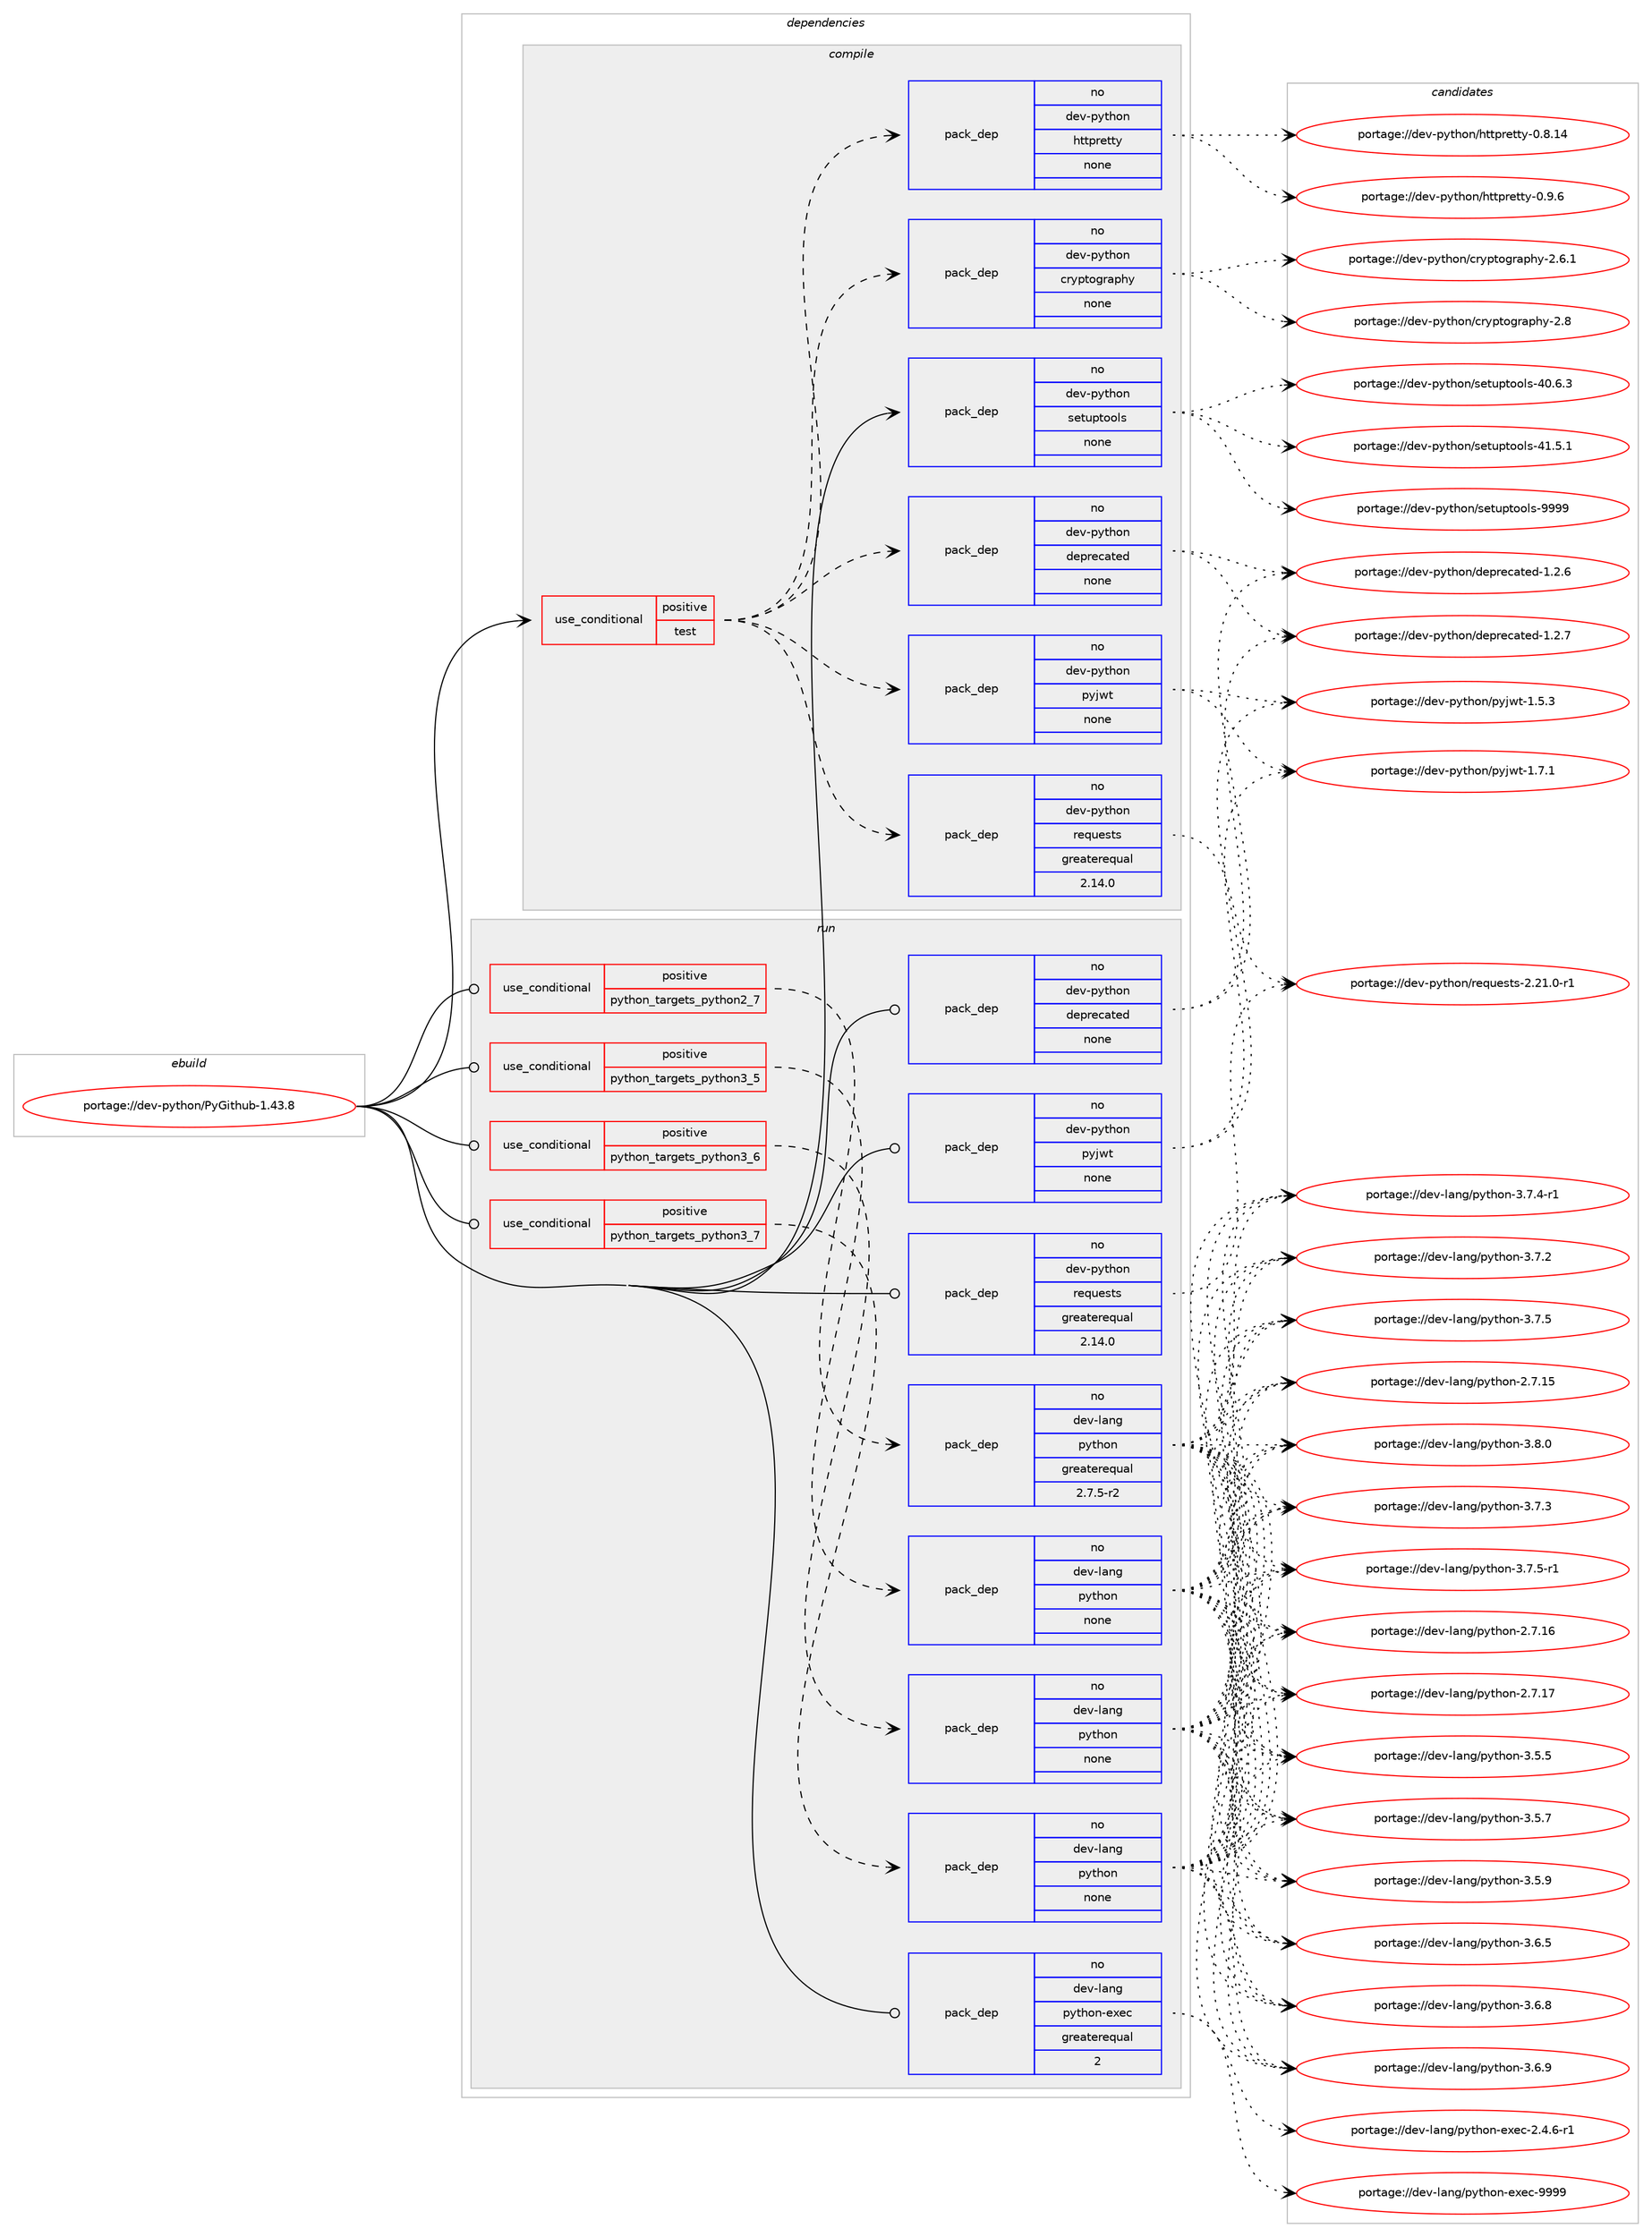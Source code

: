 digraph prolog {

# *************
# Graph options
# *************

newrank=true;
concentrate=true;
compound=true;
graph [rankdir=LR,fontname=Helvetica,fontsize=10,ranksep=1.5];#, ranksep=2.5, nodesep=0.2];
edge  [arrowhead=vee];
node  [fontname=Helvetica,fontsize=10];

# **********
# The ebuild
# **********

subgraph cluster_leftcol {
color=gray;
label=<<i>ebuild</i>>;
id [label="portage://dev-python/PyGithub-1.43.8", color=red, width=4, href="../dev-python/PyGithub-1.43.8.svg"];
}

# ****************
# The dependencies
# ****************

subgraph cluster_midcol {
color=gray;
label=<<i>dependencies</i>>;
subgraph cluster_compile {
fillcolor="#eeeeee";
style=filled;
label=<<i>compile</i>>;
subgraph cond24974 {
dependency127795 [label=<<TABLE BORDER="0" CELLBORDER="1" CELLSPACING="0" CELLPADDING="4"><TR><TD ROWSPAN="3" CELLPADDING="10">use_conditional</TD></TR><TR><TD>positive</TD></TR><TR><TD>test</TD></TR></TABLE>>, shape=none, color=red];
subgraph pack99518 {
dependency127796 [label=<<TABLE BORDER="0" CELLBORDER="1" CELLSPACING="0" CELLPADDING="4" WIDTH="220"><TR><TD ROWSPAN="6" CELLPADDING="30">pack_dep</TD></TR><TR><TD WIDTH="110">no</TD></TR><TR><TD>dev-python</TD></TR><TR><TD>deprecated</TD></TR><TR><TD>none</TD></TR><TR><TD></TD></TR></TABLE>>, shape=none, color=blue];
}
dependency127795:e -> dependency127796:w [weight=20,style="dashed",arrowhead="vee"];
subgraph pack99519 {
dependency127797 [label=<<TABLE BORDER="0" CELLBORDER="1" CELLSPACING="0" CELLPADDING="4" WIDTH="220"><TR><TD ROWSPAN="6" CELLPADDING="30">pack_dep</TD></TR><TR><TD WIDTH="110">no</TD></TR><TR><TD>dev-python</TD></TR><TR><TD>pyjwt</TD></TR><TR><TD>none</TD></TR><TR><TD></TD></TR></TABLE>>, shape=none, color=blue];
}
dependency127795:e -> dependency127797:w [weight=20,style="dashed",arrowhead="vee"];
subgraph pack99520 {
dependency127798 [label=<<TABLE BORDER="0" CELLBORDER="1" CELLSPACING="0" CELLPADDING="4" WIDTH="220"><TR><TD ROWSPAN="6" CELLPADDING="30">pack_dep</TD></TR><TR><TD WIDTH="110">no</TD></TR><TR><TD>dev-python</TD></TR><TR><TD>requests</TD></TR><TR><TD>greaterequal</TD></TR><TR><TD>2.14.0</TD></TR></TABLE>>, shape=none, color=blue];
}
dependency127795:e -> dependency127798:w [weight=20,style="dashed",arrowhead="vee"];
subgraph pack99521 {
dependency127799 [label=<<TABLE BORDER="0" CELLBORDER="1" CELLSPACING="0" CELLPADDING="4" WIDTH="220"><TR><TD ROWSPAN="6" CELLPADDING="30">pack_dep</TD></TR><TR><TD WIDTH="110">no</TD></TR><TR><TD>dev-python</TD></TR><TR><TD>cryptography</TD></TR><TR><TD>none</TD></TR><TR><TD></TD></TR></TABLE>>, shape=none, color=blue];
}
dependency127795:e -> dependency127799:w [weight=20,style="dashed",arrowhead="vee"];
subgraph pack99522 {
dependency127800 [label=<<TABLE BORDER="0" CELLBORDER="1" CELLSPACING="0" CELLPADDING="4" WIDTH="220"><TR><TD ROWSPAN="6" CELLPADDING="30">pack_dep</TD></TR><TR><TD WIDTH="110">no</TD></TR><TR><TD>dev-python</TD></TR><TR><TD>httpretty</TD></TR><TR><TD>none</TD></TR><TR><TD></TD></TR></TABLE>>, shape=none, color=blue];
}
dependency127795:e -> dependency127800:w [weight=20,style="dashed",arrowhead="vee"];
}
id:e -> dependency127795:w [weight=20,style="solid",arrowhead="vee"];
subgraph pack99523 {
dependency127801 [label=<<TABLE BORDER="0" CELLBORDER="1" CELLSPACING="0" CELLPADDING="4" WIDTH="220"><TR><TD ROWSPAN="6" CELLPADDING="30">pack_dep</TD></TR><TR><TD WIDTH="110">no</TD></TR><TR><TD>dev-python</TD></TR><TR><TD>setuptools</TD></TR><TR><TD>none</TD></TR><TR><TD></TD></TR></TABLE>>, shape=none, color=blue];
}
id:e -> dependency127801:w [weight=20,style="solid",arrowhead="vee"];
}
subgraph cluster_compileandrun {
fillcolor="#eeeeee";
style=filled;
label=<<i>compile and run</i>>;
}
subgraph cluster_run {
fillcolor="#eeeeee";
style=filled;
label=<<i>run</i>>;
subgraph cond24975 {
dependency127802 [label=<<TABLE BORDER="0" CELLBORDER="1" CELLSPACING="0" CELLPADDING="4"><TR><TD ROWSPAN="3" CELLPADDING="10">use_conditional</TD></TR><TR><TD>positive</TD></TR><TR><TD>python_targets_python2_7</TD></TR></TABLE>>, shape=none, color=red];
subgraph pack99524 {
dependency127803 [label=<<TABLE BORDER="0" CELLBORDER="1" CELLSPACING="0" CELLPADDING="4" WIDTH="220"><TR><TD ROWSPAN="6" CELLPADDING="30">pack_dep</TD></TR><TR><TD WIDTH="110">no</TD></TR><TR><TD>dev-lang</TD></TR><TR><TD>python</TD></TR><TR><TD>greaterequal</TD></TR><TR><TD>2.7.5-r2</TD></TR></TABLE>>, shape=none, color=blue];
}
dependency127802:e -> dependency127803:w [weight=20,style="dashed",arrowhead="vee"];
}
id:e -> dependency127802:w [weight=20,style="solid",arrowhead="odot"];
subgraph cond24976 {
dependency127804 [label=<<TABLE BORDER="0" CELLBORDER="1" CELLSPACING="0" CELLPADDING="4"><TR><TD ROWSPAN="3" CELLPADDING="10">use_conditional</TD></TR><TR><TD>positive</TD></TR><TR><TD>python_targets_python3_5</TD></TR></TABLE>>, shape=none, color=red];
subgraph pack99525 {
dependency127805 [label=<<TABLE BORDER="0" CELLBORDER="1" CELLSPACING="0" CELLPADDING="4" WIDTH="220"><TR><TD ROWSPAN="6" CELLPADDING="30">pack_dep</TD></TR><TR><TD WIDTH="110">no</TD></TR><TR><TD>dev-lang</TD></TR><TR><TD>python</TD></TR><TR><TD>none</TD></TR><TR><TD></TD></TR></TABLE>>, shape=none, color=blue];
}
dependency127804:e -> dependency127805:w [weight=20,style="dashed",arrowhead="vee"];
}
id:e -> dependency127804:w [weight=20,style="solid",arrowhead="odot"];
subgraph cond24977 {
dependency127806 [label=<<TABLE BORDER="0" CELLBORDER="1" CELLSPACING="0" CELLPADDING="4"><TR><TD ROWSPAN="3" CELLPADDING="10">use_conditional</TD></TR><TR><TD>positive</TD></TR><TR><TD>python_targets_python3_6</TD></TR></TABLE>>, shape=none, color=red];
subgraph pack99526 {
dependency127807 [label=<<TABLE BORDER="0" CELLBORDER="1" CELLSPACING="0" CELLPADDING="4" WIDTH="220"><TR><TD ROWSPAN="6" CELLPADDING="30">pack_dep</TD></TR><TR><TD WIDTH="110">no</TD></TR><TR><TD>dev-lang</TD></TR><TR><TD>python</TD></TR><TR><TD>none</TD></TR><TR><TD></TD></TR></TABLE>>, shape=none, color=blue];
}
dependency127806:e -> dependency127807:w [weight=20,style="dashed",arrowhead="vee"];
}
id:e -> dependency127806:w [weight=20,style="solid",arrowhead="odot"];
subgraph cond24978 {
dependency127808 [label=<<TABLE BORDER="0" CELLBORDER="1" CELLSPACING="0" CELLPADDING="4"><TR><TD ROWSPAN="3" CELLPADDING="10">use_conditional</TD></TR><TR><TD>positive</TD></TR><TR><TD>python_targets_python3_7</TD></TR></TABLE>>, shape=none, color=red];
subgraph pack99527 {
dependency127809 [label=<<TABLE BORDER="0" CELLBORDER="1" CELLSPACING="0" CELLPADDING="4" WIDTH="220"><TR><TD ROWSPAN="6" CELLPADDING="30">pack_dep</TD></TR><TR><TD WIDTH="110">no</TD></TR><TR><TD>dev-lang</TD></TR><TR><TD>python</TD></TR><TR><TD>none</TD></TR><TR><TD></TD></TR></TABLE>>, shape=none, color=blue];
}
dependency127808:e -> dependency127809:w [weight=20,style="dashed",arrowhead="vee"];
}
id:e -> dependency127808:w [weight=20,style="solid",arrowhead="odot"];
subgraph pack99528 {
dependency127810 [label=<<TABLE BORDER="0" CELLBORDER="1" CELLSPACING="0" CELLPADDING="4" WIDTH="220"><TR><TD ROWSPAN="6" CELLPADDING="30">pack_dep</TD></TR><TR><TD WIDTH="110">no</TD></TR><TR><TD>dev-lang</TD></TR><TR><TD>python-exec</TD></TR><TR><TD>greaterequal</TD></TR><TR><TD>2</TD></TR></TABLE>>, shape=none, color=blue];
}
id:e -> dependency127810:w [weight=20,style="solid",arrowhead="odot"];
subgraph pack99529 {
dependency127811 [label=<<TABLE BORDER="0" CELLBORDER="1" CELLSPACING="0" CELLPADDING="4" WIDTH="220"><TR><TD ROWSPAN="6" CELLPADDING="30">pack_dep</TD></TR><TR><TD WIDTH="110">no</TD></TR><TR><TD>dev-python</TD></TR><TR><TD>deprecated</TD></TR><TR><TD>none</TD></TR><TR><TD></TD></TR></TABLE>>, shape=none, color=blue];
}
id:e -> dependency127811:w [weight=20,style="solid",arrowhead="odot"];
subgraph pack99530 {
dependency127812 [label=<<TABLE BORDER="0" CELLBORDER="1" CELLSPACING="0" CELLPADDING="4" WIDTH="220"><TR><TD ROWSPAN="6" CELLPADDING="30">pack_dep</TD></TR><TR><TD WIDTH="110">no</TD></TR><TR><TD>dev-python</TD></TR><TR><TD>pyjwt</TD></TR><TR><TD>none</TD></TR><TR><TD></TD></TR></TABLE>>, shape=none, color=blue];
}
id:e -> dependency127812:w [weight=20,style="solid",arrowhead="odot"];
subgraph pack99531 {
dependency127813 [label=<<TABLE BORDER="0" CELLBORDER="1" CELLSPACING="0" CELLPADDING="4" WIDTH="220"><TR><TD ROWSPAN="6" CELLPADDING="30">pack_dep</TD></TR><TR><TD WIDTH="110">no</TD></TR><TR><TD>dev-python</TD></TR><TR><TD>requests</TD></TR><TR><TD>greaterequal</TD></TR><TR><TD>2.14.0</TD></TR></TABLE>>, shape=none, color=blue];
}
id:e -> dependency127813:w [weight=20,style="solid",arrowhead="odot"];
}
}

# **************
# The candidates
# **************

subgraph cluster_choices {
rank=same;
color=gray;
label=<<i>candidates</i>>;

subgraph choice99518 {
color=black;
nodesep=1;
choiceportage10010111845112121116104111110471001011121141019997116101100454946504654 [label="portage://dev-python/deprecated-1.2.6", color=red, width=4,href="../dev-python/deprecated-1.2.6.svg"];
choiceportage10010111845112121116104111110471001011121141019997116101100454946504655 [label="portage://dev-python/deprecated-1.2.7", color=red, width=4,href="../dev-python/deprecated-1.2.7.svg"];
dependency127796:e -> choiceportage10010111845112121116104111110471001011121141019997116101100454946504654:w [style=dotted,weight="100"];
dependency127796:e -> choiceportage10010111845112121116104111110471001011121141019997116101100454946504655:w [style=dotted,weight="100"];
}
subgraph choice99519 {
color=black;
nodesep=1;
choiceportage1001011184511212111610411111047112121106119116454946534651 [label="portage://dev-python/pyjwt-1.5.3", color=red, width=4,href="../dev-python/pyjwt-1.5.3.svg"];
choiceportage1001011184511212111610411111047112121106119116454946554649 [label="portage://dev-python/pyjwt-1.7.1", color=red, width=4,href="../dev-python/pyjwt-1.7.1.svg"];
dependency127797:e -> choiceportage1001011184511212111610411111047112121106119116454946534651:w [style=dotted,weight="100"];
dependency127797:e -> choiceportage1001011184511212111610411111047112121106119116454946554649:w [style=dotted,weight="100"];
}
subgraph choice99520 {
color=black;
nodesep=1;
choiceportage1001011184511212111610411111047114101113117101115116115455046504946484511449 [label="portage://dev-python/requests-2.21.0-r1", color=red, width=4,href="../dev-python/requests-2.21.0-r1.svg"];
dependency127798:e -> choiceportage1001011184511212111610411111047114101113117101115116115455046504946484511449:w [style=dotted,weight="100"];
}
subgraph choice99521 {
color=black;
nodesep=1;
choiceportage10010111845112121116104111110479911412111211611110311497112104121455046544649 [label="portage://dev-python/cryptography-2.6.1", color=red, width=4,href="../dev-python/cryptography-2.6.1.svg"];
choiceportage1001011184511212111610411111047991141211121161111031149711210412145504656 [label="portage://dev-python/cryptography-2.8", color=red, width=4,href="../dev-python/cryptography-2.8.svg"];
dependency127799:e -> choiceportage10010111845112121116104111110479911412111211611110311497112104121455046544649:w [style=dotted,weight="100"];
dependency127799:e -> choiceportage1001011184511212111610411111047991141211121161111031149711210412145504656:w [style=dotted,weight="100"];
}
subgraph choice99522 {
color=black;
nodesep=1;
choiceportage100101118451121211161041111104710411611611211410111611612145484656464952 [label="portage://dev-python/httpretty-0.8.14", color=red, width=4,href="../dev-python/httpretty-0.8.14.svg"];
choiceportage1001011184511212111610411111047104116116112114101116116121454846574654 [label="portage://dev-python/httpretty-0.9.6", color=red, width=4,href="../dev-python/httpretty-0.9.6.svg"];
dependency127800:e -> choiceportage100101118451121211161041111104710411611611211410111611612145484656464952:w [style=dotted,weight="100"];
dependency127800:e -> choiceportage1001011184511212111610411111047104116116112114101116116121454846574654:w [style=dotted,weight="100"];
}
subgraph choice99523 {
color=black;
nodesep=1;
choiceportage100101118451121211161041111104711510111611711211611111110811545524846544651 [label="portage://dev-python/setuptools-40.6.3", color=red, width=4,href="../dev-python/setuptools-40.6.3.svg"];
choiceportage100101118451121211161041111104711510111611711211611111110811545524946534649 [label="portage://dev-python/setuptools-41.5.1", color=red, width=4,href="../dev-python/setuptools-41.5.1.svg"];
choiceportage10010111845112121116104111110471151011161171121161111111081154557575757 [label="portage://dev-python/setuptools-9999", color=red, width=4,href="../dev-python/setuptools-9999.svg"];
dependency127801:e -> choiceportage100101118451121211161041111104711510111611711211611111110811545524846544651:w [style=dotted,weight="100"];
dependency127801:e -> choiceportage100101118451121211161041111104711510111611711211611111110811545524946534649:w [style=dotted,weight="100"];
dependency127801:e -> choiceportage10010111845112121116104111110471151011161171121161111111081154557575757:w [style=dotted,weight="100"];
}
subgraph choice99524 {
color=black;
nodesep=1;
choiceportage10010111845108971101034711212111610411111045504655464953 [label="portage://dev-lang/python-2.7.15", color=red, width=4,href="../dev-lang/python-2.7.15.svg"];
choiceportage10010111845108971101034711212111610411111045504655464954 [label="portage://dev-lang/python-2.7.16", color=red, width=4,href="../dev-lang/python-2.7.16.svg"];
choiceportage10010111845108971101034711212111610411111045504655464955 [label="portage://dev-lang/python-2.7.17", color=red, width=4,href="../dev-lang/python-2.7.17.svg"];
choiceportage100101118451089711010347112121116104111110455146534653 [label="portage://dev-lang/python-3.5.5", color=red, width=4,href="../dev-lang/python-3.5.5.svg"];
choiceportage100101118451089711010347112121116104111110455146534655 [label="portage://dev-lang/python-3.5.7", color=red, width=4,href="../dev-lang/python-3.5.7.svg"];
choiceportage100101118451089711010347112121116104111110455146534657 [label="portage://dev-lang/python-3.5.9", color=red, width=4,href="../dev-lang/python-3.5.9.svg"];
choiceportage100101118451089711010347112121116104111110455146544653 [label="portage://dev-lang/python-3.6.5", color=red, width=4,href="../dev-lang/python-3.6.5.svg"];
choiceportage100101118451089711010347112121116104111110455146544656 [label="portage://dev-lang/python-3.6.8", color=red, width=4,href="../dev-lang/python-3.6.8.svg"];
choiceportage100101118451089711010347112121116104111110455146544657 [label="portage://dev-lang/python-3.6.9", color=red, width=4,href="../dev-lang/python-3.6.9.svg"];
choiceportage100101118451089711010347112121116104111110455146554650 [label="portage://dev-lang/python-3.7.2", color=red, width=4,href="../dev-lang/python-3.7.2.svg"];
choiceportage100101118451089711010347112121116104111110455146554651 [label="portage://dev-lang/python-3.7.3", color=red, width=4,href="../dev-lang/python-3.7.3.svg"];
choiceportage1001011184510897110103471121211161041111104551465546524511449 [label="portage://dev-lang/python-3.7.4-r1", color=red, width=4,href="../dev-lang/python-3.7.4-r1.svg"];
choiceportage100101118451089711010347112121116104111110455146554653 [label="portage://dev-lang/python-3.7.5", color=red, width=4,href="../dev-lang/python-3.7.5.svg"];
choiceportage1001011184510897110103471121211161041111104551465546534511449 [label="portage://dev-lang/python-3.7.5-r1", color=red, width=4,href="../dev-lang/python-3.7.5-r1.svg"];
choiceportage100101118451089711010347112121116104111110455146564648 [label="portage://dev-lang/python-3.8.0", color=red, width=4,href="../dev-lang/python-3.8.0.svg"];
dependency127803:e -> choiceportage10010111845108971101034711212111610411111045504655464953:w [style=dotted,weight="100"];
dependency127803:e -> choiceportage10010111845108971101034711212111610411111045504655464954:w [style=dotted,weight="100"];
dependency127803:e -> choiceportage10010111845108971101034711212111610411111045504655464955:w [style=dotted,weight="100"];
dependency127803:e -> choiceportage100101118451089711010347112121116104111110455146534653:w [style=dotted,weight="100"];
dependency127803:e -> choiceportage100101118451089711010347112121116104111110455146534655:w [style=dotted,weight="100"];
dependency127803:e -> choiceportage100101118451089711010347112121116104111110455146534657:w [style=dotted,weight="100"];
dependency127803:e -> choiceportage100101118451089711010347112121116104111110455146544653:w [style=dotted,weight="100"];
dependency127803:e -> choiceportage100101118451089711010347112121116104111110455146544656:w [style=dotted,weight="100"];
dependency127803:e -> choiceportage100101118451089711010347112121116104111110455146544657:w [style=dotted,weight="100"];
dependency127803:e -> choiceportage100101118451089711010347112121116104111110455146554650:w [style=dotted,weight="100"];
dependency127803:e -> choiceportage100101118451089711010347112121116104111110455146554651:w [style=dotted,weight="100"];
dependency127803:e -> choiceportage1001011184510897110103471121211161041111104551465546524511449:w [style=dotted,weight="100"];
dependency127803:e -> choiceportage100101118451089711010347112121116104111110455146554653:w [style=dotted,weight="100"];
dependency127803:e -> choiceportage1001011184510897110103471121211161041111104551465546534511449:w [style=dotted,weight="100"];
dependency127803:e -> choiceportage100101118451089711010347112121116104111110455146564648:w [style=dotted,weight="100"];
}
subgraph choice99525 {
color=black;
nodesep=1;
choiceportage10010111845108971101034711212111610411111045504655464953 [label="portage://dev-lang/python-2.7.15", color=red, width=4,href="../dev-lang/python-2.7.15.svg"];
choiceportage10010111845108971101034711212111610411111045504655464954 [label="portage://dev-lang/python-2.7.16", color=red, width=4,href="../dev-lang/python-2.7.16.svg"];
choiceportage10010111845108971101034711212111610411111045504655464955 [label="portage://dev-lang/python-2.7.17", color=red, width=4,href="../dev-lang/python-2.7.17.svg"];
choiceportage100101118451089711010347112121116104111110455146534653 [label="portage://dev-lang/python-3.5.5", color=red, width=4,href="../dev-lang/python-3.5.5.svg"];
choiceportage100101118451089711010347112121116104111110455146534655 [label="portage://dev-lang/python-3.5.7", color=red, width=4,href="../dev-lang/python-3.5.7.svg"];
choiceportage100101118451089711010347112121116104111110455146534657 [label="portage://dev-lang/python-3.5.9", color=red, width=4,href="../dev-lang/python-3.5.9.svg"];
choiceportage100101118451089711010347112121116104111110455146544653 [label="portage://dev-lang/python-3.6.5", color=red, width=4,href="../dev-lang/python-3.6.5.svg"];
choiceportage100101118451089711010347112121116104111110455146544656 [label="portage://dev-lang/python-3.6.8", color=red, width=4,href="../dev-lang/python-3.6.8.svg"];
choiceportage100101118451089711010347112121116104111110455146544657 [label="portage://dev-lang/python-3.6.9", color=red, width=4,href="../dev-lang/python-3.6.9.svg"];
choiceportage100101118451089711010347112121116104111110455146554650 [label="portage://dev-lang/python-3.7.2", color=red, width=4,href="../dev-lang/python-3.7.2.svg"];
choiceportage100101118451089711010347112121116104111110455146554651 [label="portage://dev-lang/python-3.7.3", color=red, width=4,href="../dev-lang/python-3.7.3.svg"];
choiceportage1001011184510897110103471121211161041111104551465546524511449 [label="portage://dev-lang/python-3.7.4-r1", color=red, width=4,href="../dev-lang/python-3.7.4-r1.svg"];
choiceportage100101118451089711010347112121116104111110455146554653 [label="portage://dev-lang/python-3.7.5", color=red, width=4,href="../dev-lang/python-3.7.5.svg"];
choiceportage1001011184510897110103471121211161041111104551465546534511449 [label="portage://dev-lang/python-3.7.5-r1", color=red, width=4,href="../dev-lang/python-3.7.5-r1.svg"];
choiceportage100101118451089711010347112121116104111110455146564648 [label="portage://dev-lang/python-3.8.0", color=red, width=4,href="../dev-lang/python-3.8.0.svg"];
dependency127805:e -> choiceportage10010111845108971101034711212111610411111045504655464953:w [style=dotted,weight="100"];
dependency127805:e -> choiceportage10010111845108971101034711212111610411111045504655464954:w [style=dotted,weight="100"];
dependency127805:e -> choiceportage10010111845108971101034711212111610411111045504655464955:w [style=dotted,weight="100"];
dependency127805:e -> choiceportage100101118451089711010347112121116104111110455146534653:w [style=dotted,weight="100"];
dependency127805:e -> choiceportage100101118451089711010347112121116104111110455146534655:w [style=dotted,weight="100"];
dependency127805:e -> choiceportage100101118451089711010347112121116104111110455146534657:w [style=dotted,weight="100"];
dependency127805:e -> choiceportage100101118451089711010347112121116104111110455146544653:w [style=dotted,weight="100"];
dependency127805:e -> choiceportage100101118451089711010347112121116104111110455146544656:w [style=dotted,weight="100"];
dependency127805:e -> choiceportage100101118451089711010347112121116104111110455146544657:w [style=dotted,weight="100"];
dependency127805:e -> choiceportage100101118451089711010347112121116104111110455146554650:w [style=dotted,weight="100"];
dependency127805:e -> choiceportage100101118451089711010347112121116104111110455146554651:w [style=dotted,weight="100"];
dependency127805:e -> choiceportage1001011184510897110103471121211161041111104551465546524511449:w [style=dotted,weight="100"];
dependency127805:e -> choiceportage100101118451089711010347112121116104111110455146554653:w [style=dotted,weight="100"];
dependency127805:e -> choiceportage1001011184510897110103471121211161041111104551465546534511449:w [style=dotted,weight="100"];
dependency127805:e -> choiceportage100101118451089711010347112121116104111110455146564648:w [style=dotted,weight="100"];
}
subgraph choice99526 {
color=black;
nodesep=1;
choiceportage10010111845108971101034711212111610411111045504655464953 [label="portage://dev-lang/python-2.7.15", color=red, width=4,href="../dev-lang/python-2.7.15.svg"];
choiceportage10010111845108971101034711212111610411111045504655464954 [label="portage://dev-lang/python-2.7.16", color=red, width=4,href="../dev-lang/python-2.7.16.svg"];
choiceportage10010111845108971101034711212111610411111045504655464955 [label="portage://dev-lang/python-2.7.17", color=red, width=4,href="../dev-lang/python-2.7.17.svg"];
choiceportage100101118451089711010347112121116104111110455146534653 [label="portage://dev-lang/python-3.5.5", color=red, width=4,href="../dev-lang/python-3.5.5.svg"];
choiceportage100101118451089711010347112121116104111110455146534655 [label="portage://dev-lang/python-3.5.7", color=red, width=4,href="../dev-lang/python-3.5.7.svg"];
choiceportage100101118451089711010347112121116104111110455146534657 [label="portage://dev-lang/python-3.5.9", color=red, width=4,href="../dev-lang/python-3.5.9.svg"];
choiceportage100101118451089711010347112121116104111110455146544653 [label="portage://dev-lang/python-3.6.5", color=red, width=4,href="../dev-lang/python-3.6.5.svg"];
choiceportage100101118451089711010347112121116104111110455146544656 [label="portage://dev-lang/python-3.6.8", color=red, width=4,href="../dev-lang/python-3.6.8.svg"];
choiceportage100101118451089711010347112121116104111110455146544657 [label="portage://dev-lang/python-3.6.9", color=red, width=4,href="../dev-lang/python-3.6.9.svg"];
choiceportage100101118451089711010347112121116104111110455146554650 [label="portage://dev-lang/python-3.7.2", color=red, width=4,href="../dev-lang/python-3.7.2.svg"];
choiceportage100101118451089711010347112121116104111110455146554651 [label="portage://dev-lang/python-3.7.3", color=red, width=4,href="../dev-lang/python-3.7.3.svg"];
choiceportage1001011184510897110103471121211161041111104551465546524511449 [label="portage://dev-lang/python-3.7.4-r1", color=red, width=4,href="../dev-lang/python-3.7.4-r1.svg"];
choiceportage100101118451089711010347112121116104111110455146554653 [label="portage://dev-lang/python-3.7.5", color=red, width=4,href="../dev-lang/python-3.7.5.svg"];
choiceportage1001011184510897110103471121211161041111104551465546534511449 [label="portage://dev-lang/python-3.7.5-r1", color=red, width=4,href="../dev-lang/python-3.7.5-r1.svg"];
choiceportage100101118451089711010347112121116104111110455146564648 [label="portage://dev-lang/python-3.8.0", color=red, width=4,href="../dev-lang/python-3.8.0.svg"];
dependency127807:e -> choiceportage10010111845108971101034711212111610411111045504655464953:w [style=dotted,weight="100"];
dependency127807:e -> choiceportage10010111845108971101034711212111610411111045504655464954:w [style=dotted,weight="100"];
dependency127807:e -> choiceportage10010111845108971101034711212111610411111045504655464955:w [style=dotted,weight="100"];
dependency127807:e -> choiceportage100101118451089711010347112121116104111110455146534653:w [style=dotted,weight="100"];
dependency127807:e -> choiceportage100101118451089711010347112121116104111110455146534655:w [style=dotted,weight="100"];
dependency127807:e -> choiceportage100101118451089711010347112121116104111110455146534657:w [style=dotted,weight="100"];
dependency127807:e -> choiceportage100101118451089711010347112121116104111110455146544653:w [style=dotted,weight="100"];
dependency127807:e -> choiceportage100101118451089711010347112121116104111110455146544656:w [style=dotted,weight="100"];
dependency127807:e -> choiceportage100101118451089711010347112121116104111110455146544657:w [style=dotted,weight="100"];
dependency127807:e -> choiceportage100101118451089711010347112121116104111110455146554650:w [style=dotted,weight="100"];
dependency127807:e -> choiceportage100101118451089711010347112121116104111110455146554651:w [style=dotted,weight="100"];
dependency127807:e -> choiceportage1001011184510897110103471121211161041111104551465546524511449:w [style=dotted,weight="100"];
dependency127807:e -> choiceportage100101118451089711010347112121116104111110455146554653:w [style=dotted,weight="100"];
dependency127807:e -> choiceportage1001011184510897110103471121211161041111104551465546534511449:w [style=dotted,weight="100"];
dependency127807:e -> choiceportage100101118451089711010347112121116104111110455146564648:w [style=dotted,weight="100"];
}
subgraph choice99527 {
color=black;
nodesep=1;
choiceportage10010111845108971101034711212111610411111045504655464953 [label="portage://dev-lang/python-2.7.15", color=red, width=4,href="../dev-lang/python-2.7.15.svg"];
choiceportage10010111845108971101034711212111610411111045504655464954 [label="portage://dev-lang/python-2.7.16", color=red, width=4,href="../dev-lang/python-2.7.16.svg"];
choiceportage10010111845108971101034711212111610411111045504655464955 [label="portage://dev-lang/python-2.7.17", color=red, width=4,href="../dev-lang/python-2.7.17.svg"];
choiceportage100101118451089711010347112121116104111110455146534653 [label="portage://dev-lang/python-3.5.5", color=red, width=4,href="../dev-lang/python-3.5.5.svg"];
choiceportage100101118451089711010347112121116104111110455146534655 [label="portage://dev-lang/python-3.5.7", color=red, width=4,href="../dev-lang/python-3.5.7.svg"];
choiceportage100101118451089711010347112121116104111110455146534657 [label="portage://dev-lang/python-3.5.9", color=red, width=4,href="../dev-lang/python-3.5.9.svg"];
choiceportage100101118451089711010347112121116104111110455146544653 [label="portage://dev-lang/python-3.6.5", color=red, width=4,href="../dev-lang/python-3.6.5.svg"];
choiceportage100101118451089711010347112121116104111110455146544656 [label="portage://dev-lang/python-3.6.8", color=red, width=4,href="../dev-lang/python-3.6.8.svg"];
choiceportage100101118451089711010347112121116104111110455146544657 [label="portage://dev-lang/python-3.6.9", color=red, width=4,href="../dev-lang/python-3.6.9.svg"];
choiceportage100101118451089711010347112121116104111110455146554650 [label="portage://dev-lang/python-3.7.2", color=red, width=4,href="../dev-lang/python-3.7.2.svg"];
choiceportage100101118451089711010347112121116104111110455146554651 [label="portage://dev-lang/python-3.7.3", color=red, width=4,href="../dev-lang/python-3.7.3.svg"];
choiceportage1001011184510897110103471121211161041111104551465546524511449 [label="portage://dev-lang/python-3.7.4-r1", color=red, width=4,href="../dev-lang/python-3.7.4-r1.svg"];
choiceportage100101118451089711010347112121116104111110455146554653 [label="portage://dev-lang/python-3.7.5", color=red, width=4,href="../dev-lang/python-3.7.5.svg"];
choiceportage1001011184510897110103471121211161041111104551465546534511449 [label="portage://dev-lang/python-3.7.5-r1", color=red, width=4,href="../dev-lang/python-3.7.5-r1.svg"];
choiceportage100101118451089711010347112121116104111110455146564648 [label="portage://dev-lang/python-3.8.0", color=red, width=4,href="../dev-lang/python-3.8.0.svg"];
dependency127809:e -> choiceportage10010111845108971101034711212111610411111045504655464953:w [style=dotted,weight="100"];
dependency127809:e -> choiceportage10010111845108971101034711212111610411111045504655464954:w [style=dotted,weight="100"];
dependency127809:e -> choiceportage10010111845108971101034711212111610411111045504655464955:w [style=dotted,weight="100"];
dependency127809:e -> choiceportage100101118451089711010347112121116104111110455146534653:w [style=dotted,weight="100"];
dependency127809:e -> choiceportage100101118451089711010347112121116104111110455146534655:w [style=dotted,weight="100"];
dependency127809:e -> choiceportage100101118451089711010347112121116104111110455146534657:w [style=dotted,weight="100"];
dependency127809:e -> choiceportage100101118451089711010347112121116104111110455146544653:w [style=dotted,weight="100"];
dependency127809:e -> choiceportage100101118451089711010347112121116104111110455146544656:w [style=dotted,weight="100"];
dependency127809:e -> choiceportage100101118451089711010347112121116104111110455146544657:w [style=dotted,weight="100"];
dependency127809:e -> choiceportage100101118451089711010347112121116104111110455146554650:w [style=dotted,weight="100"];
dependency127809:e -> choiceportage100101118451089711010347112121116104111110455146554651:w [style=dotted,weight="100"];
dependency127809:e -> choiceportage1001011184510897110103471121211161041111104551465546524511449:w [style=dotted,weight="100"];
dependency127809:e -> choiceportage100101118451089711010347112121116104111110455146554653:w [style=dotted,weight="100"];
dependency127809:e -> choiceportage1001011184510897110103471121211161041111104551465546534511449:w [style=dotted,weight="100"];
dependency127809:e -> choiceportage100101118451089711010347112121116104111110455146564648:w [style=dotted,weight="100"];
}
subgraph choice99528 {
color=black;
nodesep=1;
choiceportage10010111845108971101034711212111610411111045101120101994550465246544511449 [label="portage://dev-lang/python-exec-2.4.6-r1", color=red, width=4,href="../dev-lang/python-exec-2.4.6-r1.svg"];
choiceportage10010111845108971101034711212111610411111045101120101994557575757 [label="portage://dev-lang/python-exec-9999", color=red, width=4,href="../dev-lang/python-exec-9999.svg"];
dependency127810:e -> choiceportage10010111845108971101034711212111610411111045101120101994550465246544511449:w [style=dotted,weight="100"];
dependency127810:e -> choiceportage10010111845108971101034711212111610411111045101120101994557575757:w [style=dotted,weight="100"];
}
subgraph choice99529 {
color=black;
nodesep=1;
choiceportage10010111845112121116104111110471001011121141019997116101100454946504654 [label="portage://dev-python/deprecated-1.2.6", color=red, width=4,href="../dev-python/deprecated-1.2.6.svg"];
choiceportage10010111845112121116104111110471001011121141019997116101100454946504655 [label="portage://dev-python/deprecated-1.2.7", color=red, width=4,href="../dev-python/deprecated-1.2.7.svg"];
dependency127811:e -> choiceportage10010111845112121116104111110471001011121141019997116101100454946504654:w [style=dotted,weight="100"];
dependency127811:e -> choiceportage10010111845112121116104111110471001011121141019997116101100454946504655:w [style=dotted,weight="100"];
}
subgraph choice99530 {
color=black;
nodesep=1;
choiceportage1001011184511212111610411111047112121106119116454946534651 [label="portage://dev-python/pyjwt-1.5.3", color=red, width=4,href="../dev-python/pyjwt-1.5.3.svg"];
choiceportage1001011184511212111610411111047112121106119116454946554649 [label="portage://dev-python/pyjwt-1.7.1", color=red, width=4,href="../dev-python/pyjwt-1.7.1.svg"];
dependency127812:e -> choiceportage1001011184511212111610411111047112121106119116454946534651:w [style=dotted,weight="100"];
dependency127812:e -> choiceportage1001011184511212111610411111047112121106119116454946554649:w [style=dotted,weight="100"];
}
subgraph choice99531 {
color=black;
nodesep=1;
choiceportage1001011184511212111610411111047114101113117101115116115455046504946484511449 [label="portage://dev-python/requests-2.21.0-r1", color=red, width=4,href="../dev-python/requests-2.21.0-r1.svg"];
dependency127813:e -> choiceportage1001011184511212111610411111047114101113117101115116115455046504946484511449:w [style=dotted,weight="100"];
}
}

}
